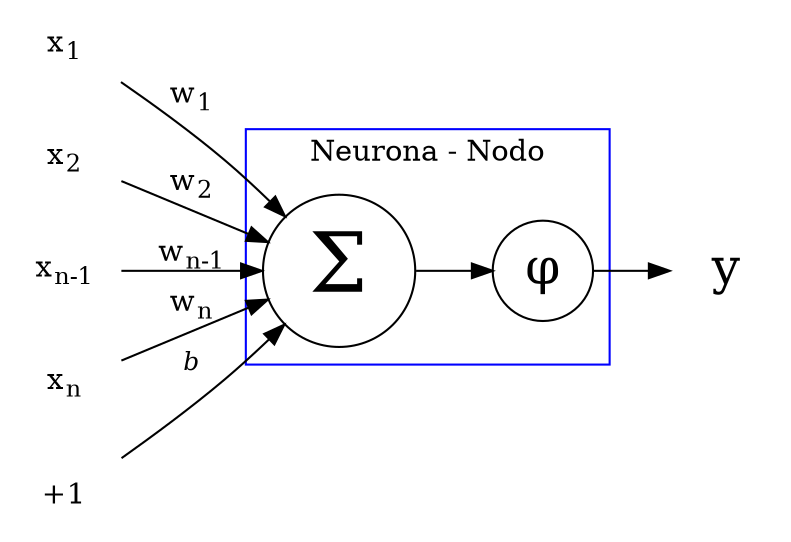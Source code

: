 digraph oln {
    graph [
        layout = dot
        rankdir = "LR"
    ];

    subgraph cluster_0 {
        label="Neurona - Nodo"
        color=blue
        v -> y
    }

    x1[label=<x<sub>1</sub>>, shape="plaintext"]
    x2[label=<x<sub>2</sub>>, shape="plaintext"]
    xn1[label=<x<sub>n-1</sub>>, shape="plaintext"]
    xn[label=<x<sub>n</sub>>, shape="plaintext"]
    bias[label="+1", shape="none"]

    v[label=<&Sigma;>, shape="circle", fontsize=40]
    y[label=<&phi;>, shape="circle", fontsize=24]
    end[label="y", shape="none", fontsize=24]

    x1 -> v[label=<w<sub>1</sub>>]
    x2 -> v[label=<w<sub>2</sub>>]
    xn1 -> v[label=<w<sub>n-1</sub>>]
    xn -> v[label=<w<sub>n</sub>>]
    bias -> v[label=<<i>b</i>>, shape="none", fontsize=12]
    y -> end
}

